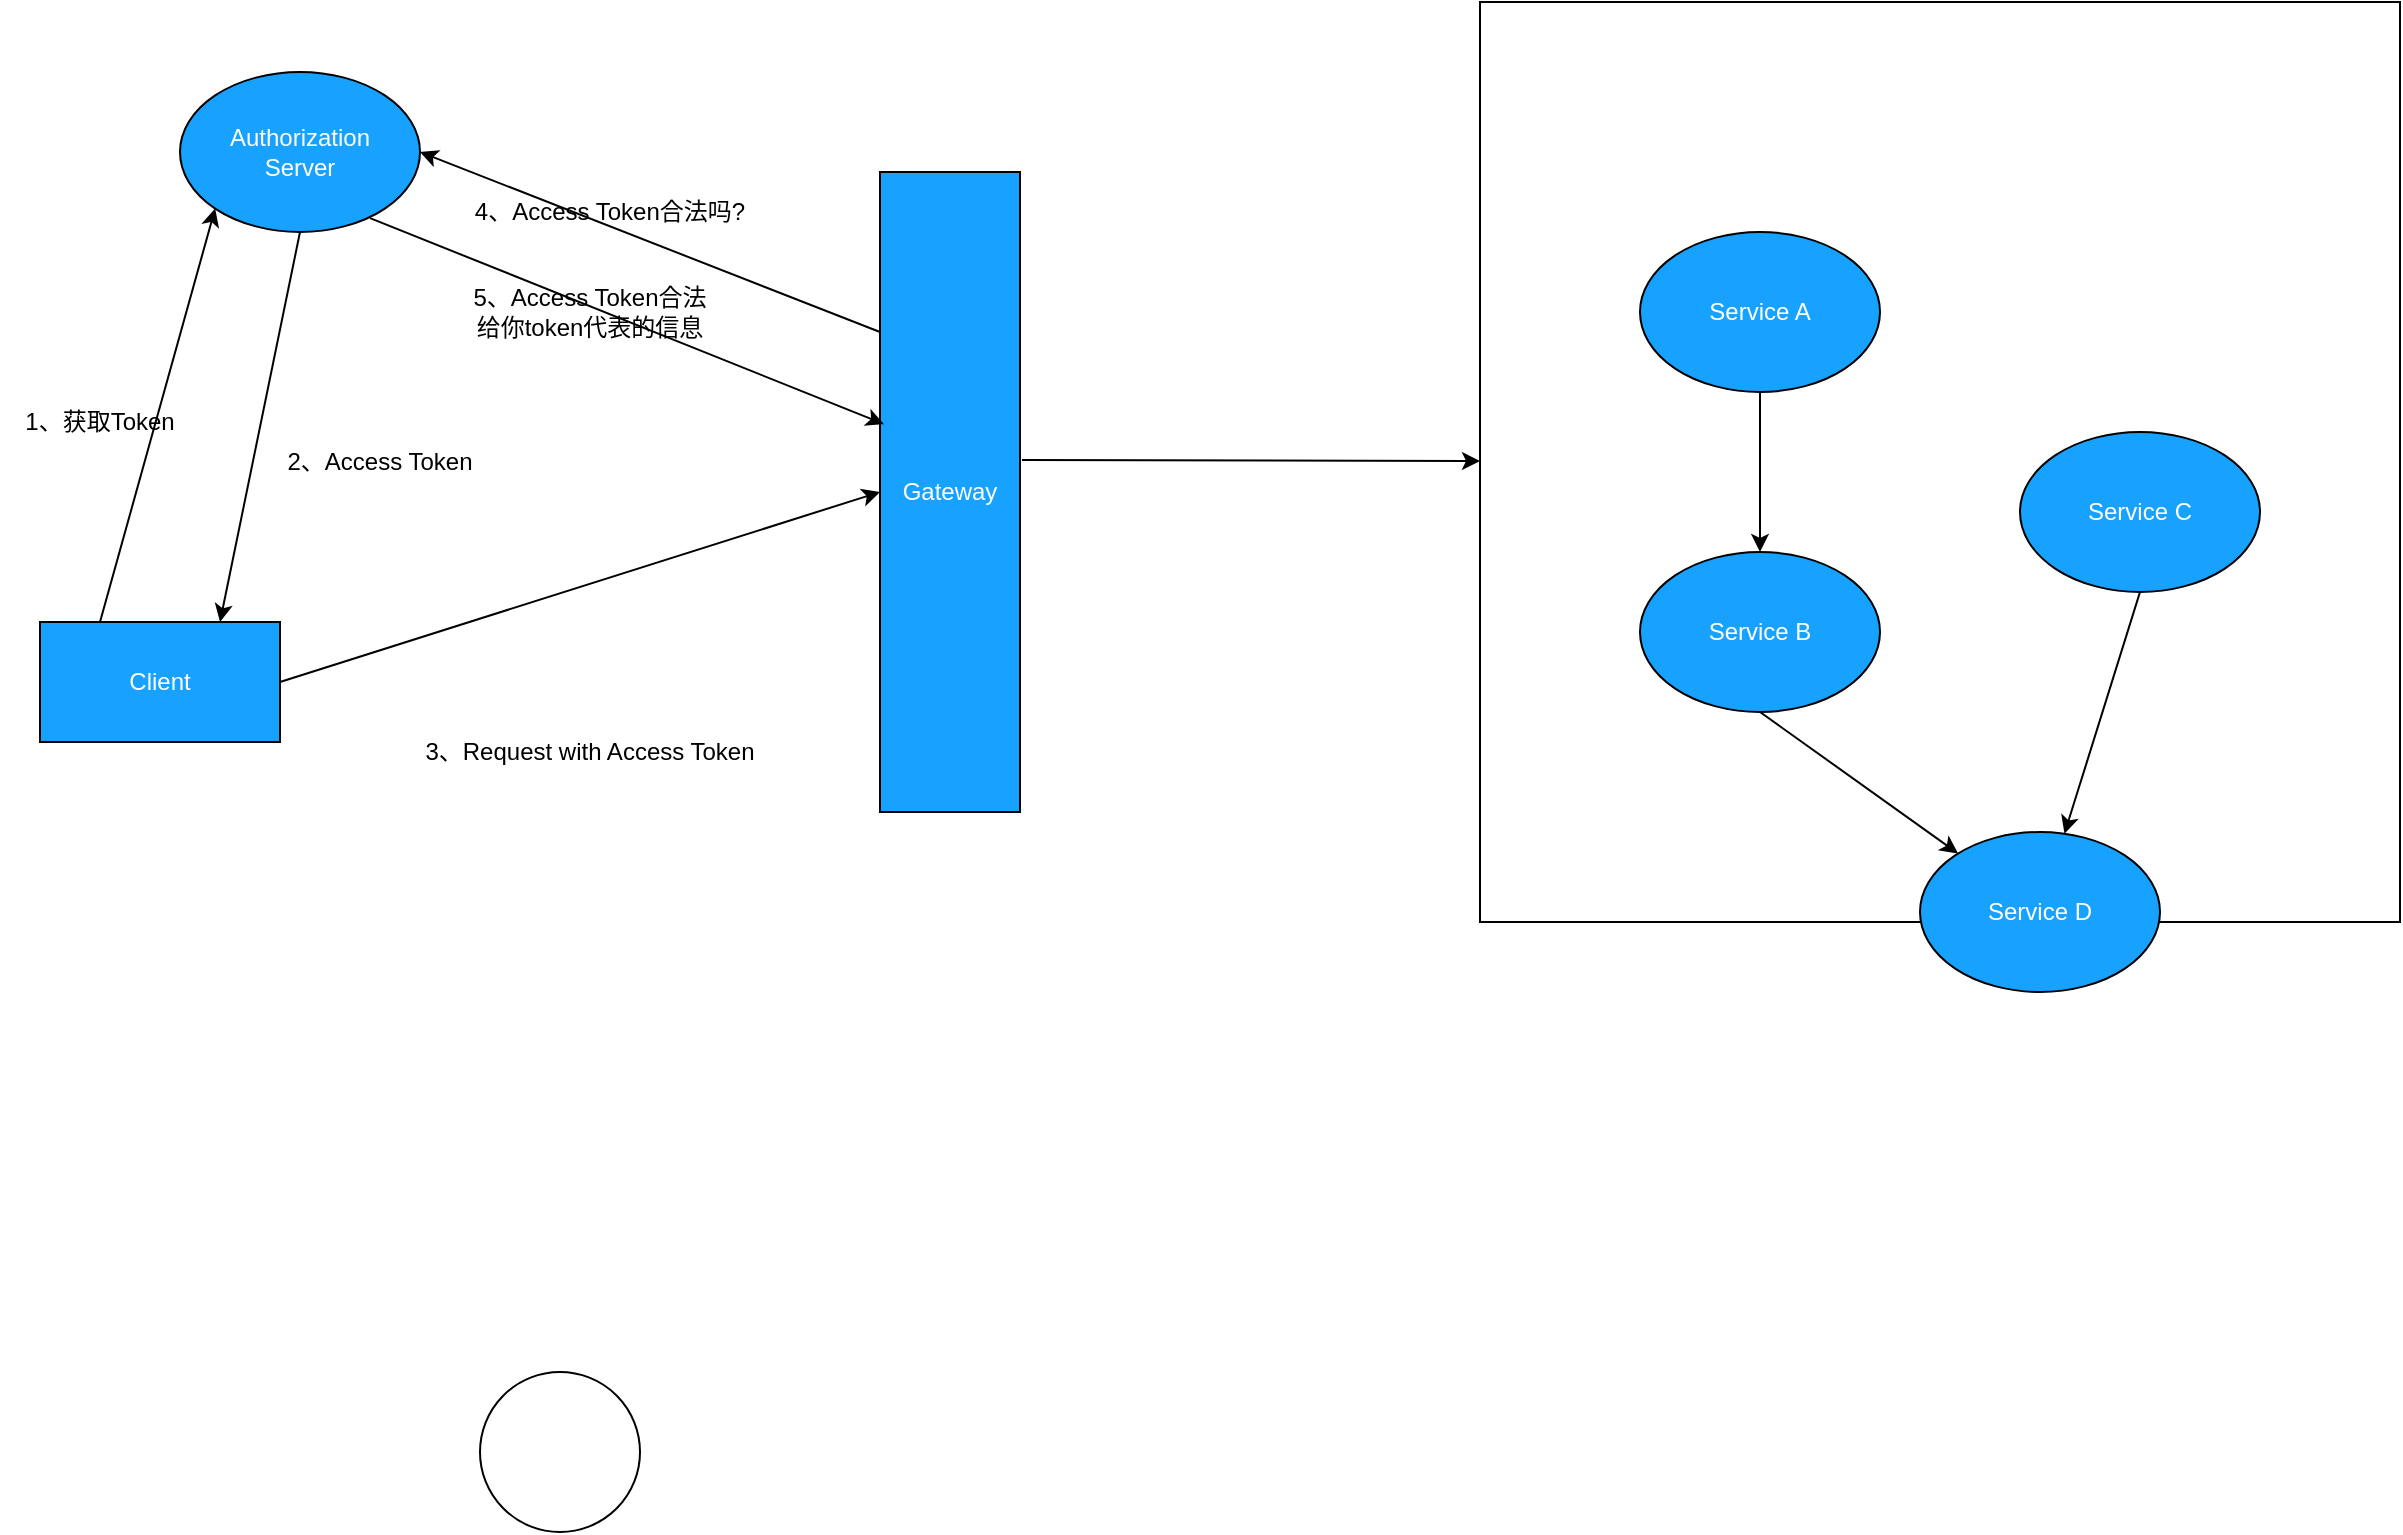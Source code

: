<mxfile version="14.1.3" type="github">
  <diagram name="Page-1" id="c7488fd3-1785-93aa-aadb-54a6760d102a">
    <mxGraphModel dx="1102" dy="593" grid="1" gridSize="10" guides="1" tooltips="1" connect="1" arrows="1" fold="1" page="1" pageScale="1" pageWidth="1100" pageHeight="850" background="#ffffff" math="0" shadow="0">
      <root>
        <mxCell id="0" />
        <mxCell id="1" parent="0" />
        <mxCell id="A2808Gje4WqavZfzMcam-1" value="" style="ellipse;whiteSpace=wrap;html=1;aspect=fixed;" vertex="1" parent="1">
          <mxGeometry x="380" y="770" width="80" height="80" as="geometry" />
        </mxCell>
        <mxCell id="A2808Gje4WqavZfzMcam-2" value="Authorization&lt;br&gt;Server" style="ellipse;whiteSpace=wrap;html=1;fillColor=#17A2FF;fontColor=#FFFFFF;" vertex="1" parent="1">
          <mxGeometry x="230" y="120" width="120" height="80" as="geometry" />
        </mxCell>
        <mxCell id="A2808Gje4WqavZfzMcam-3" value="Client" style="rounded=0;whiteSpace=wrap;html=1;fillColor=#17A2FF;fontColor=#FFFFFF;" vertex="1" parent="1">
          <mxGeometry x="160" y="395" width="120" height="60" as="geometry" />
        </mxCell>
        <mxCell id="A2808Gje4WqavZfzMcam-4" value="" style="whiteSpace=wrap;html=1;aspect=fixed;" vertex="1" parent="1">
          <mxGeometry x="880" y="85" width="460" height="460" as="geometry" />
        </mxCell>
        <mxCell id="A2808Gje4WqavZfzMcam-5" value="Gateway" style="rounded=0;whiteSpace=wrap;html=1;fillColor=#17A2FF;fontColor=#FFFFFF;" vertex="1" parent="1">
          <mxGeometry x="580" y="170" width="70" height="320" as="geometry" />
        </mxCell>
        <mxCell id="A2808Gje4WqavZfzMcam-6" value="Service A" style="ellipse;whiteSpace=wrap;html=1;fillColor=#17A2FF;fontColor=#FFFFFF;" vertex="1" parent="1">
          <mxGeometry x="960" y="200" width="120" height="80" as="geometry" />
        </mxCell>
        <mxCell id="A2808Gje4WqavZfzMcam-7" value="Service B" style="ellipse;whiteSpace=wrap;html=1;fillColor=#17A2FF;fontColor=#FFFFFF;" vertex="1" parent="1">
          <mxGeometry x="960" y="360" width="120" height="80" as="geometry" />
        </mxCell>
        <mxCell id="A2808Gje4WqavZfzMcam-8" value="Service D" style="ellipse;whiteSpace=wrap;html=1;fillColor=#17A2FF;fontColor=#FFFFFF;" vertex="1" parent="1">
          <mxGeometry x="1100" y="500" width="120" height="80" as="geometry" />
        </mxCell>
        <mxCell id="A2808Gje4WqavZfzMcam-9" value="Service C" style="ellipse;whiteSpace=wrap;html=1;fillColor=#17A2FF;fontColor=#FFFFFF;" vertex="1" parent="1">
          <mxGeometry x="1150" y="300" width="120" height="80" as="geometry" />
        </mxCell>
        <mxCell id="A2808Gje4WqavZfzMcam-10" value="" style="endArrow=classic;html=1;fontColor=#FFFFFF;exitX=0.5;exitY=1;exitDx=0;exitDy=0;" edge="1" parent="1" source="A2808Gje4WqavZfzMcam-6" target="A2808Gje4WqavZfzMcam-7">
          <mxGeometry width="50" height="50" relative="1" as="geometry">
            <mxPoint x="720" y="430" as="sourcePoint" />
            <mxPoint x="770" y="380" as="targetPoint" />
          </mxGeometry>
        </mxCell>
        <mxCell id="A2808Gje4WqavZfzMcam-11" value="" style="endArrow=classic;html=1;fontColor=#FFFFFF;exitX=0.5;exitY=1;exitDx=0;exitDy=0;" edge="1" parent="1" source="A2808Gje4WqavZfzMcam-9" target="A2808Gje4WqavZfzMcam-8">
          <mxGeometry width="50" height="50" relative="1" as="geometry">
            <mxPoint x="720" y="430" as="sourcePoint" />
            <mxPoint x="770" y="380" as="targetPoint" />
          </mxGeometry>
        </mxCell>
        <mxCell id="A2808Gje4WqavZfzMcam-12" value="" style="endArrow=classic;html=1;fontColor=#FFFFFF;exitX=0.5;exitY=1;exitDx=0;exitDy=0;" edge="1" parent="1" source="A2808Gje4WqavZfzMcam-7" target="A2808Gje4WqavZfzMcam-8">
          <mxGeometry width="50" height="50" relative="1" as="geometry">
            <mxPoint x="720" y="430" as="sourcePoint" />
            <mxPoint x="770" y="380" as="targetPoint" />
          </mxGeometry>
        </mxCell>
        <mxCell id="A2808Gje4WqavZfzMcam-13" value="" style="endArrow=classic;html=1;fontColor=#FFFFFF;exitX=0.25;exitY=0;exitDx=0;exitDy=0;entryX=0;entryY=1;entryDx=0;entryDy=0;" edge="1" parent="1" source="A2808Gje4WqavZfzMcam-3" target="A2808Gje4WqavZfzMcam-2">
          <mxGeometry width="50" height="50" relative="1" as="geometry">
            <mxPoint x="560" y="420" as="sourcePoint" />
            <mxPoint x="610" y="370" as="targetPoint" />
          </mxGeometry>
        </mxCell>
        <mxCell id="A2808Gje4WqavZfzMcam-14" value="" style="endArrow=classic;html=1;fontColor=#FFFFFF;exitX=0.5;exitY=1;exitDx=0;exitDy=0;entryX=0.75;entryY=0;entryDx=0;entryDy=0;" edge="1" parent="1" source="A2808Gje4WqavZfzMcam-2" target="A2808Gje4WqavZfzMcam-3">
          <mxGeometry width="50" height="50" relative="1" as="geometry">
            <mxPoint x="560" y="420" as="sourcePoint" />
            <mxPoint x="610" y="370" as="targetPoint" />
          </mxGeometry>
        </mxCell>
        <mxCell id="A2808Gje4WqavZfzMcam-15" value="&lt;font color=&quot;#000000&quot;&gt;1、获取Token&lt;/font&gt;" style="text;html=1;strokeColor=none;fillColor=none;align=center;verticalAlign=middle;whiteSpace=wrap;rounded=0;fontColor=#FFFFFF;" vertex="1" parent="1">
          <mxGeometry x="140" y="280" width="100" height="30" as="geometry" />
        </mxCell>
        <mxCell id="A2808Gje4WqavZfzMcam-16" value="&lt;font color=&quot;#000000&quot;&gt;2、Access Token&lt;/font&gt;" style="text;html=1;strokeColor=none;fillColor=none;align=center;verticalAlign=middle;whiteSpace=wrap;rounded=0;fontColor=#FFFFFF;" vertex="1" parent="1">
          <mxGeometry x="280" y="300" width="100" height="30" as="geometry" />
        </mxCell>
        <mxCell id="A2808Gje4WqavZfzMcam-17" value="&lt;font color=&quot;#000000&quot;&gt;3、Request with Access Token&lt;/font&gt;" style="text;html=1;strokeColor=none;fillColor=none;align=center;verticalAlign=middle;whiteSpace=wrap;rounded=0;fontColor=#FFFFFF;" vertex="1" parent="1">
          <mxGeometry x="340" y="450" width="190" height="20" as="geometry" />
        </mxCell>
        <mxCell id="A2808Gje4WqavZfzMcam-18" value="" style="endArrow=classic;html=1;fontColor=#FFFFFF;exitX=1;exitY=0.5;exitDx=0;exitDy=0;entryX=0;entryY=0.5;entryDx=0;entryDy=0;" edge="1" parent="1" source="A2808Gje4WqavZfzMcam-3" target="A2808Gje4WqavZfzMcam-5">
          <mxGeometry width="50" height="50" relative="1" as="geometry">
            <mxPoint x="560" y="390" as="sourcePoint" />
            <mxPoint x="610" y="340" as="targetPoint" />
          </mxGeometry>
        </mxCell>
        <mxCell id="A2808Gje4WqavZfzMcam-20" value="&lt;font color=&quot;#000000&quot;&gt;4、Access Token合法吗?&lt;/font&gt;" style="text;html=1;strokeColor=none;fillColor=none;align=center;verticalAlign=middle;whiteSpace=wrap;rounded=0;fontColor=#FFFFFF;" vertex="1" parent="1">
          <mxGeometry x="350" y="180" width="190" height="20" as="geometry" />
        </mxCell>
        <mxCell id="A2808Gje4WqavZfzMcam-21" value="&lt;font color=&quot;#000000&quot;&gt;5、Access Token合法&lt;br&gt;给你token代表的信息&lt;br&gt;&lt;/font&gt;" style="text;html=1;strokeColor=none;fillColor=none;align=center;verticalAlign=middle;whiteSpace=wrap;rounded=0;fontColor=#FFFFFF;" vertex="1" parent="1">
          <mxGeometry x="335" y="230" width="200" height="20" as="geometry" />
        </mxCell>
        <mxCell id="A2808Gje4WqavZfzMcam-22" value="" style="endArrow=classic;html=1;fontColor=#FFFFFF;exitX=0;exitY=0.25;exitDx=0;exitDy=0;entryX=1;entryY=0.5;entryDx=0;entryDy=0;" edge="1" parent="1" source="A2808Gje4WqavZfzMcam-5" target="A2808Gje4WqavZfzMcam-2">
          <mxGeometry width="50" height="50" relative="1" as="geometry">
            <mxPoint x="560" y="380" as="sourcePoint" />
            <mxPoint x="610" y="330" as="targetPoint" />
          </mxGeometry>
        </mxCell>
        <mxCell id="A2808Gje4WqavZfzMcam-23" value="" style="endArrow=classic;html=1;fontColor=#FFFFFF;exitX=0.792;exitY=0.913;exitDx=0;exitDy=0;exitPerimeter=0;entryX=0.029;entryY=0.394;entryDx=0;entryDy=0;entryPerimeter=0;" edge="1" parent="1" source="A2808Gje4WqavZfzMcam-2" target="A2808Gje4WqavZfzMcam-5">
          <mxGeometry width="50" height="50" relative="1" as="geometry">
            <mxPoint x="330" y="300" as="sourcePoint" />
            <mxPoint x="380" y="250" as="targetPoint" />
          </mxGeometry>
        </mxCell>
        <mxCell id="A2808Gje4WqavZfzMcam-25" value="" style="endArrow=classic;html=1;fontColor=#FFFFFF;exitX=1.014;exitY=0.45;exitDx=0;exitDy=0;exitPerimeter=0;" edge="1" parent="1" source="A2808Gje4WqavZfzMcam-5" target="A2808Gje4WqavZfzMcam-4">
          <mxGeometry width="50" height="50" relative="1" as="geometry">
            <mxPoint x="670" y="360" as="sourcePoint" />
            <mxPoint x="720" y="310" as="targetPoint" />
          </mxGeometry>
        </mxCell>
      </root>
    </mxGraphModel>
  </diagram>
</mxfile>
